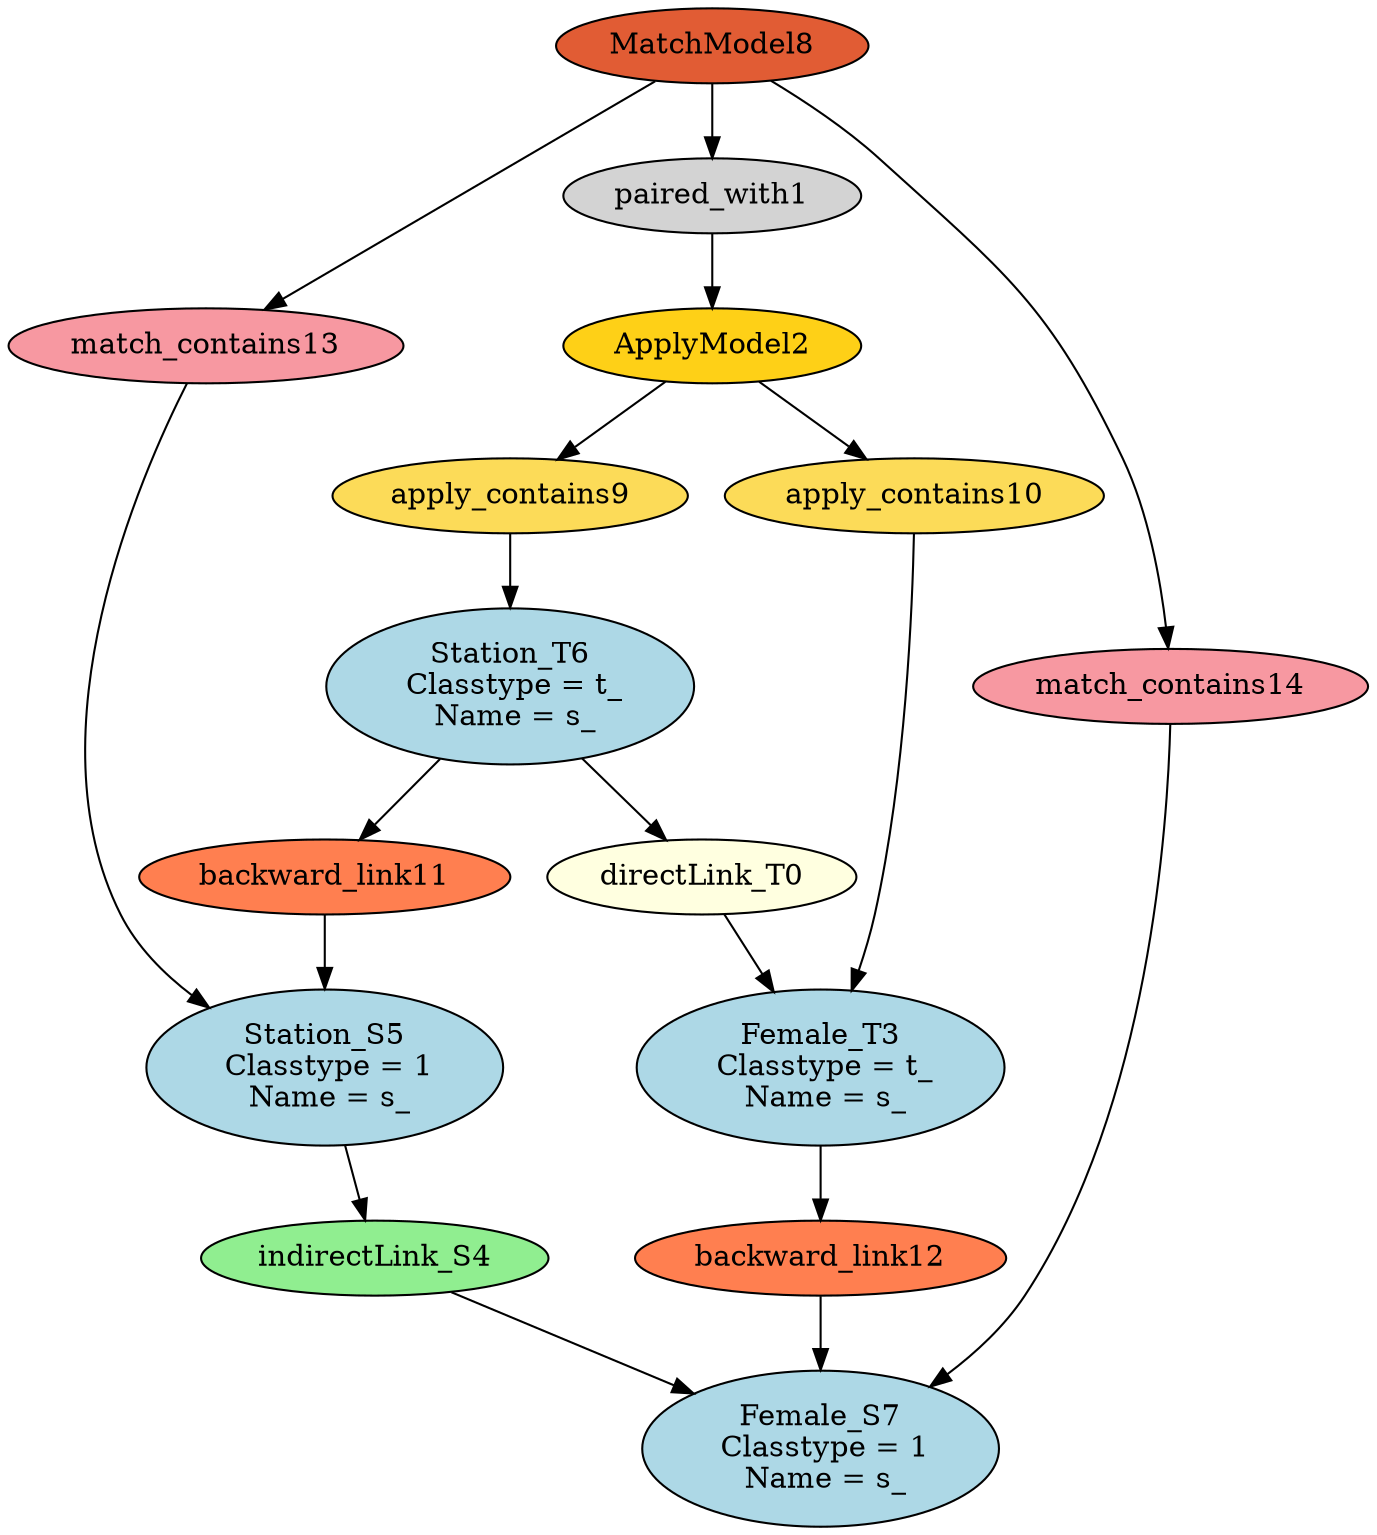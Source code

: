 digraph rule_SF2SF {
"directLink_T0\n" [style=filled, fillcolor=lightyellow];
paired_with1 [style=filled, fillcolor=lightgray];
ApplyModel2 [style=filled, fillcolor="#FED017"];
"Female_T3\n Classtype = t_\n Name = s_" [style=filled, fillcolor=lightblue];
indirectLink_S4 [style=filled, fillcolor=lightgreen];
"Station_S5\n Classtype = 1\n Name = s_" [style=filled, fillcolor=lightblue];
"Station_T6\n Classtype = t_\n Name = s_" [style=filled, fillcolor=lightblue];
"Female_S7\n Classtype = 1\n Name = s_" [style=filled, fillcolor=lightblue];
MatchModel8 [style=filled, fillcolor="#E15C34"];
apply_contains9 [style=filled, fillcolor="#FCDB58"];
apply_contains10 [style=filled, fillcolor="#FCDB58"];
backward_link11 [style=filled, fillcolor=coral];
backward_link12 [style=filled, fillcolor=coral];
match_contains13 [style=filled, fillcolor="#F798A1"];
match_contains14 [style=filled, fillcolor="#F798A1"];
ApplyModel2 -> apply_contains9;
apply_contains9 -> "Station_T6\n Classtype = t_\n Name = s_";
ApplyModel2 -> apply_contains10;
apply_contains10 -> "Female_T3\n Classtype = t_\n Name = s_";
"Station_T6\n Classtype = t_\n Name = s_" -> "directLink_T0\n";
"directLink_T0\n" -> "Female_T3\n Classtype = t_\n Name = s_";
MatchModel8 -> paired_with1;
paired_with1 -> ApplyModel2;
"Station_T6\n Classtype = t_\n Name = s_" -> backward_link11;
backward_link11 -> "Station_S5\n Classtype = 1\n Name = s_";
"Female_T3\n Classtype = t_\n Name = s_" -> backward_link12;
backward_link12 -> "Female_S7\n Classtype = 1\n Name = s_";
"Station_S5\n Classtype = 1\n Name = s_" -> indirectLink_S4;
indirectLink_S4 -> "Female_S7\n Classtype = 1\n Name = s_";
match_contains13 -> "Station_S5\n Classtype = 1\n Name = s_";
match_contains14 -> "Female_S7\n Classtype = 1\n Name = s_";
MatchModel8 -> match_contains13;
MatchModel8 -> match_contains14;
}
